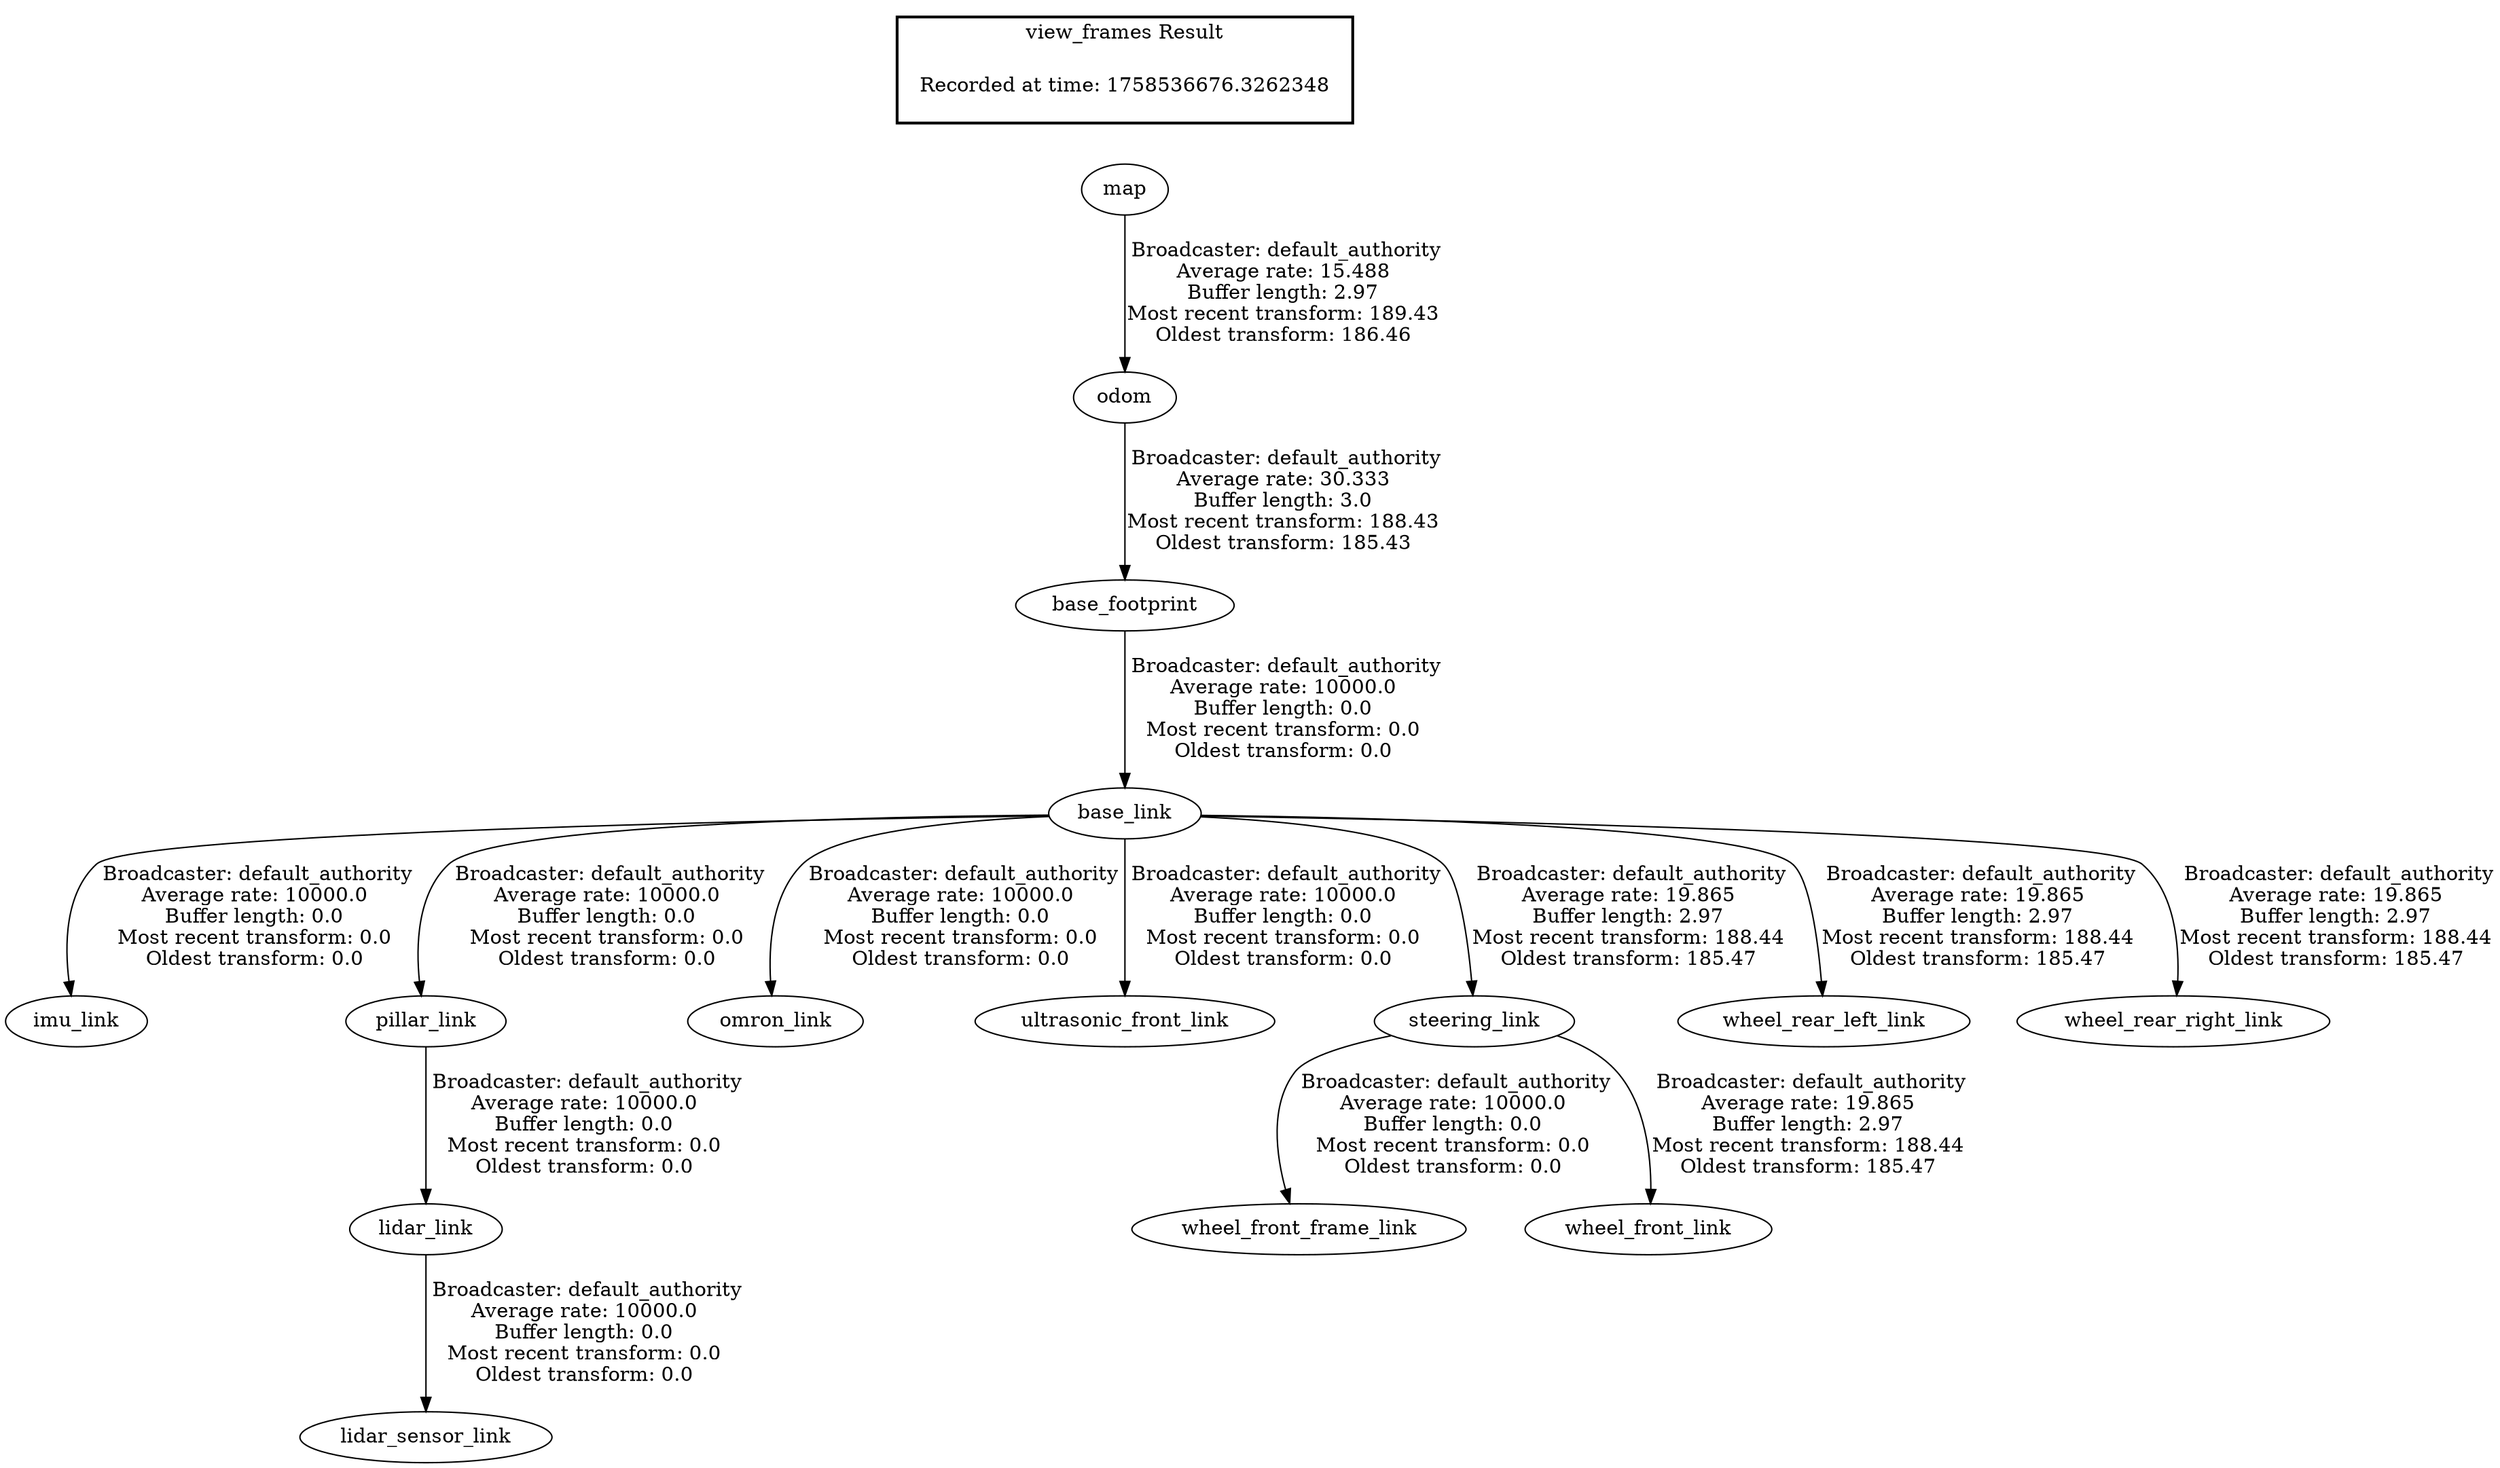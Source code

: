 digraph G {
"odom" -> "base_footprint"[label=" Broadcaster: default_authority\nAverage rate: 30.333\nBuffer length: 3.0\nMost recent transform: 188.43\nOldest transform: 185.43\n"];
"map" -> "odom"[label=" Broadcaster: default_authority\nAverage rate: 15.488\nBuffer length: 2.97\nMost recent transform: 189.43\nOldest transform: 186.46\n"];
"lidar_link" -> "lidar_sensor_link"[label=" Broadcaster: default_authority\nAverage rate: 10000.0\nBuffer length: 0.0\nMost recent transform: 0.0\nOldest transform: 0.0\n"];
"base_footprint" -> "base_link"[label=" Broadcaster: default_authority\nAverage rate: 10000.0\nBuffer length: 0.0\nMost recent transform: 0.0\nOldest transform: 0.0\n"];
"base_link" -> "imu_link"[label=" Broadcaster: default_authority\nAverage rate: 10000.0\nBuffer length: 0.0\nMost recent transform: 0.0\nOldest transform: 0.0\n"];
"pillar_link" -> "lidar_link"[label=" Broadcaster: default_authority\nAverage rate: 10000.0\nBuffer length: 0.0\nMost recent transform: 0.0\nOldest transform: 0.0\n"];
"base_link" -> "pillar_link"[label=" Broadcaster: default_authority\nAverage rate: 10000.0\nBuffer length: 0.0\nMost recent transform: 0.0\nOldest transform: 0.0\n"];
"base_link" -> "omron_link"[label=" Broadcaster: default_authority\nAverage rate: 10000.0\nBuffer length: 0.0\nMost recent transform: 0.0\nOldest transform: 0.0\n"];
"base_link" -> "ultrasonic_front_link"[label=" Broadcaster: default_authority\nAverage rate: 10000.0\nBuffer length: 0.0\nMost recent transform: 0.0\nOldest transform: 0.0\n"];
"steering_link" -> "wheel_front_frame_link"[label=" Broadcaster: default_authority\nAverage rate: 10000.0\nBuffer length: 0.0\nMost recent transform: 0.0\nOldest transform: 0.0\n"];
"base_link" -> "steering_link"[label=" Broadcaster: default_authority\nAverage rate: 19.865\nBuffer length: 2.97\nMost recent transform: 188.44\nOldest transform: 185.47\n"];
"steering_link" -> "wheel_front_link"[label=" Broadcaster: default_authority\nAverage rate: 19.865\nBuffer length: 2.97\nMost recent transform: 188.44\nOldest transform: 185.47\n"];
"base_link" -> "wheel_rear_left_link"[label=" Broadcaster: default_authority\nAverage rate: 19.865\nBuffer length: 2.97\nMost recent transform: 188.44\nOldest transform: 185.47\n"];
"base_link" -> "wheel_rear_right_link"[label=" Broadcaster: default_authority\nAverage rate: 19.865\nBuffer length: 2.97\nMost recent transform: 188.44\nOldest transform: 185.47\n"];
edge [style=invis];
 subgraph cluster_legend { style=bold; color=black; label ="view_frames Result";
"Recorded at time: 1758536676.3262348"[ shape=plaintext ] ;
}->"map";
}